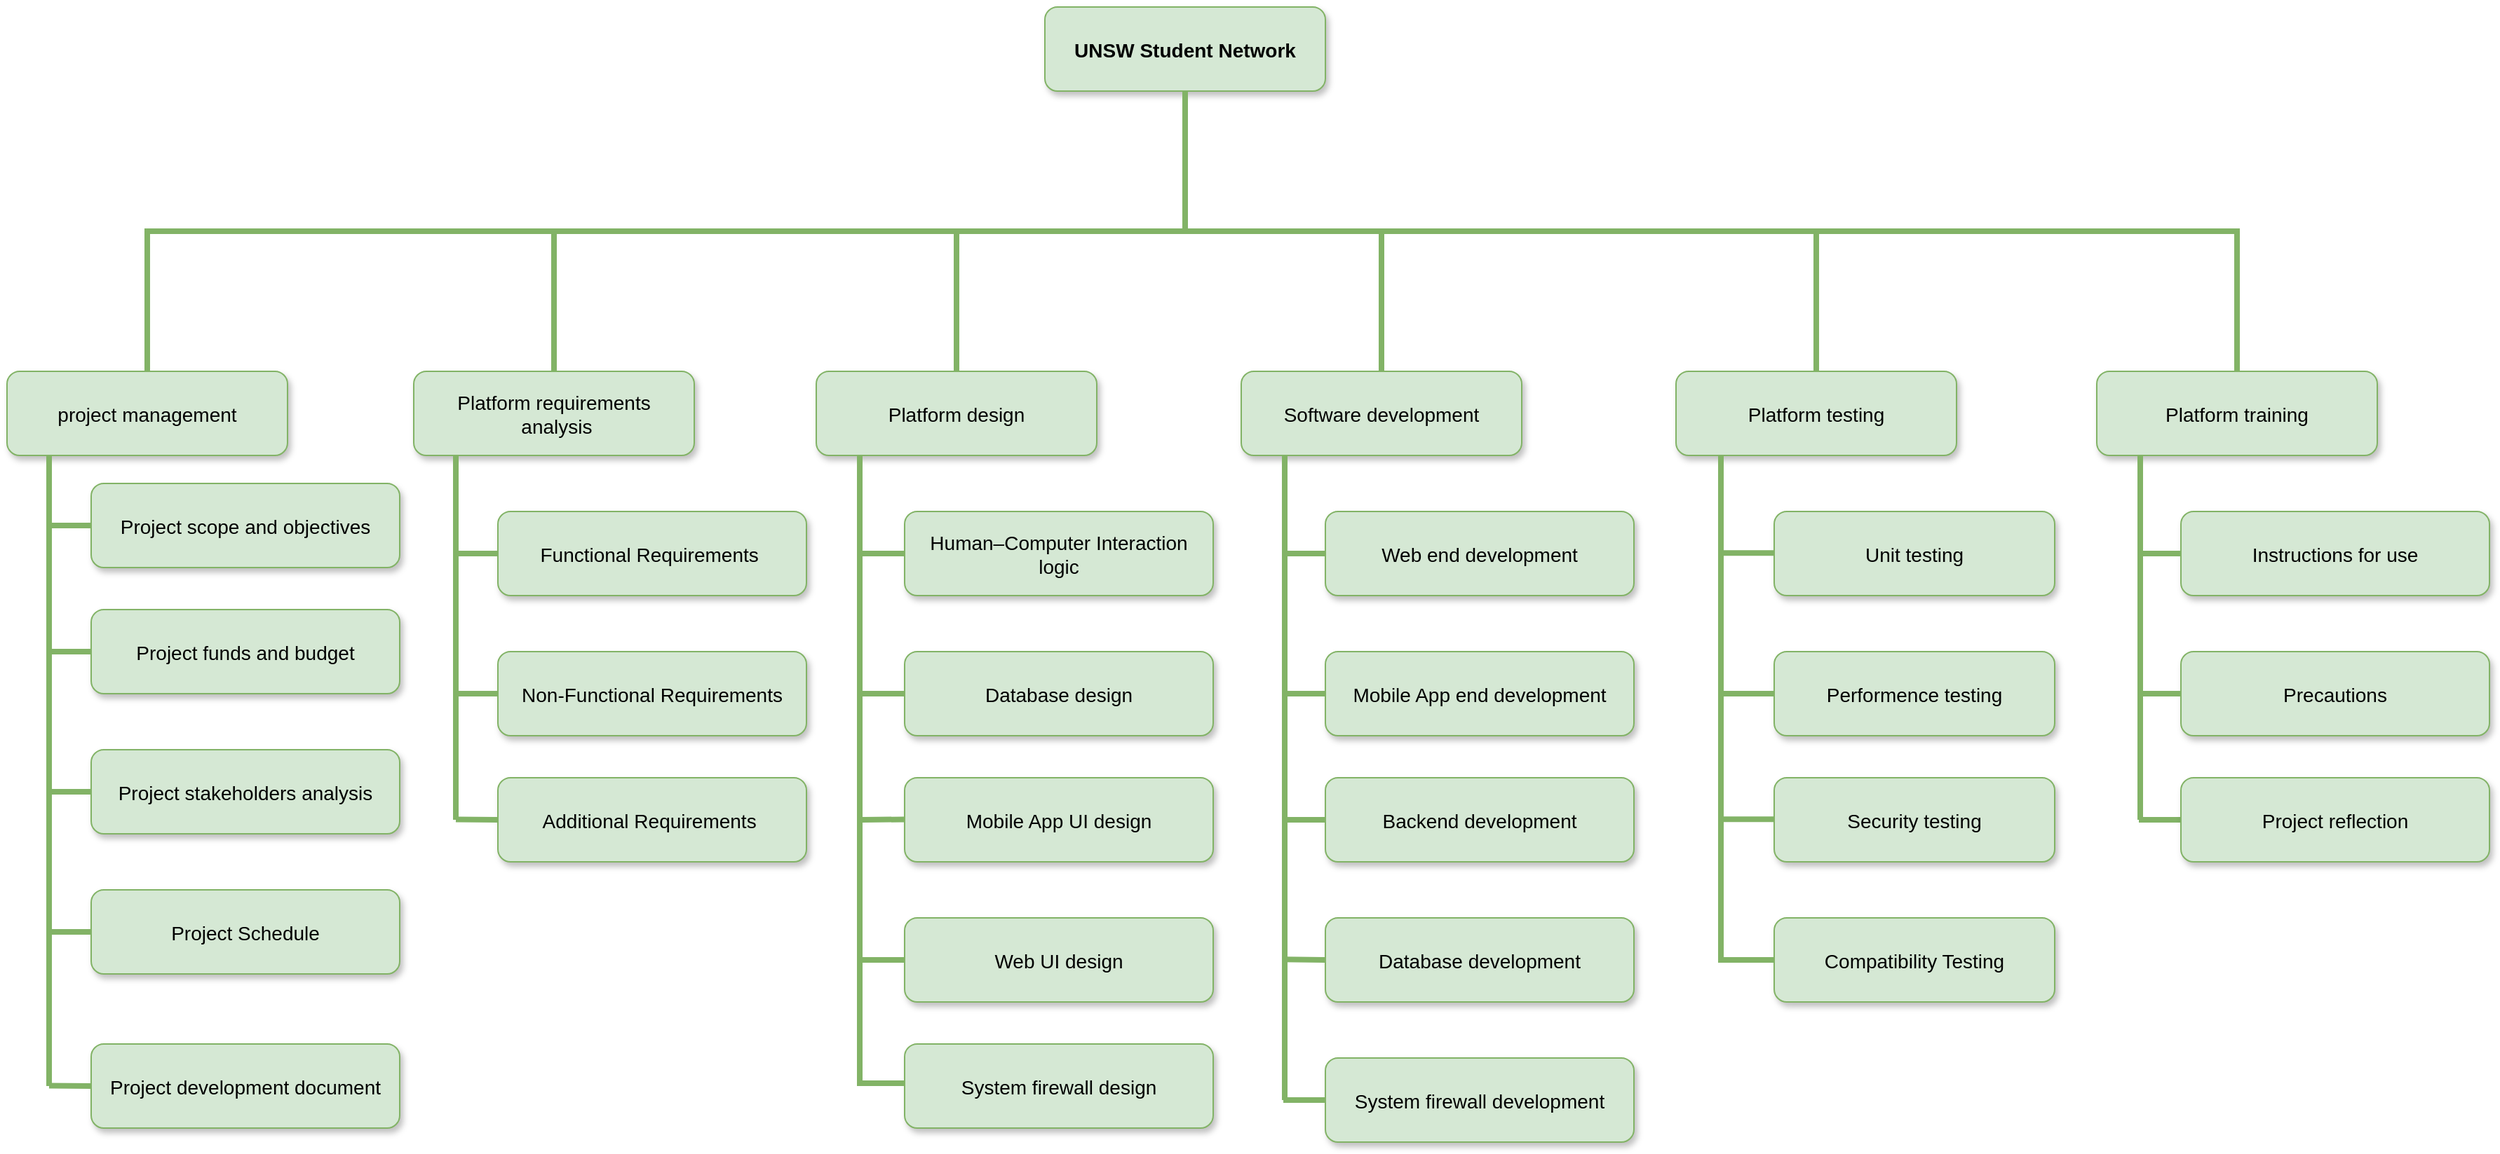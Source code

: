 <mxfile version="21.6.6" type="github">
  <diagram name="Page-1" id="97916047-d0de-89f5-080d-49f4d83e522f">
    <mxGraphModel dx="2049" dy="1117" grid="1" gridSize="10" guides="1" tooltips="1" connect="1" arrows="1" fold="1" page="1" pageScale="1.5" pageWidth="1169" pageHeight="827" background="none" math="0" shadow="0">
      <root>
        <mxCell id="0" />
        <mxCell id="1" parent="0" />
        <mxCell id="2" value="UNSW Student Network" style="rounded=1;fillColor=#d5e8d4;strokeColor=#82b366;shadow=1;fontStyle=1;fontSize=14;" parent="1" vertex="1">
          <mxGeometry x="750" y="180" width="200" height="60" as="geometry" />
        </mxCell>
        <mxCell id="4" value="Project development document" style="rounded=1;fillColor=#d5e8d4;strokeColor=#82b366;shadow=1;fontStyle=0;fontSize=14;" parent="1" vertex="1">
          <mxGeometry x="70" y="920" width="220" height="60" as="geometry" />
        </mxCell>
        <mxCell id="5" value="Platform design" style="rounded=1;fillColor=#d5e8d4;strokeColor=#82b366;shadow=1;fontStyle=0;fontSize=14;" parent="1" vertex="1">
          <mxGeometry x="587" y="440" width="200" height="60" as="geometry" />
        </mxCell>
        <mxCell id="6" value="project management" style="rounded=1;fillColor=#d5e8d4;strokeColor=#82b366;shadow=1;fontStyle=0;fontSize=14;" parent="1" vertex="1">
          <mxGeometry x="10" y="440" width="200" height="60" as="geometry" />
        </mxCell>
        <mxCell id="spksn7wkr87Tgkmr4TmV-58" value="" style="elbow=vertical;strokeWidth=4;endArrow=none;endFill=0;fontStyle=0;strokeColor=#82b366;fillColor=#d5e8d4;exitX=0.5;exitY=1;exitDx=0;exitDy=0;edgeStyle=orthogonalEdgeStyle;" edge="1" parent="1">
          <mxGeometry x="22" y="165.5" width="100" height="100" as="geometry">
            <mxPoint x="40" y="500" as="sourcePoint" />
            <mxPoint x="40" y="950" as="targetPoint" />
          </mxGeometry>
        </mxCell>
        <mxCell id="spksn7wkr87Tgkmr4TmV-60" value="Project scope and objectives" style="rounded=1;fillColor=#d5e8d4;strokeColor=#82B366;shadow=1;fontStyle=0;fontSize=14;" vertex="1" parent="1">
          <mxGeometry x="70" y="520" width="220" height="60" as="geometry" />
        </mxCell>
        <mxCell id="spksn7wkr87Tgkmr4TmV-61" value="" style="endArrow=none;html=1;rounded=1;entryX=0;entryY=0.5;entryDx=0;entryDy=0;strokeColor=#82B366;strokeWidth=4;endFill=0;fontStyle=0" edge="1" parent="1" target="spksn7wkr87Tgkmr4TmV-60">
          <mxGeometry width="50" height="50" relative="1" as="geometry">
            <mxPoint x="40" y="550" as="sourcePoint" />
            <mxPoint x="130" y="650" as="targetPoint" />
          </mxGeometry>
        </mxCell>
        <mxCell id="spksn7wkr87Tgkmr4TmV-62" value="Project funds and budget" style="rounded=1;fillColor=#d5e8d4;strokeColor=#82B366;shadow=1;fontStyle=0;fontSize=14;" vertex="1" parent="1">
          <mxGeometry x="70" y="610" width="220" height="60" as="geometry" />
        </mxCell>
        <mxCell id="spksn7wkr87Tgkmr4TmV-63" value="" style="endArrow=none;html=1;rounded=1;entryX=0;entryY=0.5;entryDx=0;entryDy=0;strokeColor=#82B366;strokeWidth=4;endFill=0;fontStyle=0" edge="1" parent="1" target="spksn7wkr87Tgkmr4TmV-62">
          <mxGeometry width="50" height="50" relative="1" as="geometry">
            <mxPoint x="40" y="640" as="sourcePoint" />
            <mxPoint x="100" y="560" as="targetPoint" />
          </mxGeometry>
        </mxCell>
        <mxCell id="spksn7wkr87Tgkmr4TmV-64" value="Project stakeholders analysis" style="rounded=1;fillColor=#d5e8d4;strokeColor=#82B366;shadow=1;fontStyle=0;fontSize=14;" vertex="1" parent="1">
          <mxGeometry x="70" y="710" width="220" height="60" as="geometry" />
        </mxCell>
        <mxCell id="spksn7wkr87Tgkmr4TmV-65" value="" style="endArrow=none;html=1;rounded=1;entryX=0;entryY=0.5;entryDx=0;entryDy=0;strokeColor=#82B366;strokeWidth=4;endFill=0;fontStyle=0" edge="1" parent="1" target="spksn7wkr87Tgkmr4TmV-64">
          <mxGeometry width="50" height="50" relative="1" as="geometry">
            <mxPoint x="40" y="740" as="sourcePoint" />
            <mxPoint x="100" y="650" as="targetPoint" />
          </mxGeometry>
        </mxCell>
        <mxCell id="spksn7wkr87Tgkmr4TmV-66" value="Project Schedule" style="rounded=1;fillColor=#d5e8d4;strokeColor=#82B366;shadow=1;fontStyle=0;fontSize=14;" vertex="1" parent="1">
          <mxGeometry x="70" y="810" width="220" height="60" as="geometry" />
        </mxCell>
        <mxCell id="spksn7wkr87Tgkmr4TmV-67" value="" style="endArrow=none;html=1;rounded=1;entryX=0;entryY=0.5;entryDx=0;entryDy=0;strokeColor=#82B366;strokeWidth=4;endFill=0;fontStyle=0" edge="1" parent="1" target="spksn7wkr87Tgkmr4TmV-66">
          <mxGeometry width="50" height="50" relative="1" as="geometry">
            <mxPoint x="40" y="840" as="sourcePoint" />
            <mxPoint x="100" y="750" as="targetPoint" />
          </mxGeometry>
        </mxCell>
        <mxCell id="spksn7wkr87Tgkmr4TmV-72" value="" style="endArrow=none;html=1;rounded=1;strokeColor=#82B366;strokeWidth=4;endFill=0;exitX=0.5;exitY=1;exitDx=0;exitDy=0;fontStyle=0" edge="1" parent="1">
          <mxGeometry width="50" height="50" relative="1" as="geometry">
            <mxPoint x="618" y="500" as="sourcePoint" />
            <mxPoint x="618" y="950" as="targetPoint" />
          </mxGeometry>
        </mxCell>
        <mxCell id="spksn7wkr87Tgkmr4TmV-74" value="Web UI design" style="rounded=1;fillColor=#d5e8d4;strokeColor=#82B366;shadow=1;fontStyle=0;fontSize=14;" vertex="1" parent="1">
          <mxGeometry x="650" y="830" width="220" height="60" as="geometry" />
        </mxCell>
        <mxCell id="spksn7wkr87Tgkmr4TmV-75" value="Database design" style="rounded=1;fillColor=#d5e8d4;strokeColor=#82B366;shadow=1;fontStyle=0;fontSize=14;" vertex="1" parent="1">
          <mxGeometry x="650" y="640" width="220" height="60" as="geometry" />
        </mxCell>
        <mxCell id="spksn7wkr87Tgkmr4TmV-76" value="Mobile App UI design" style="rounded=1;fillColor=#d5e8d4;strokeColor=#82B366;shadow=1;fontStyle=0;fontSize=14;" vertex="1" parent="1">
          <mxGeometry x="650" y="730" width="220" height="60" as="geometry" />
        </mxCell>
        <mxCell id="spksn7wkr87Tgkmr4TmV-77" value="Platform requirements&#xa; analysis" style="rounded=1;fillColor=#d5e8d4;strokeColor=#82b366;shadow=1;fontStyle=0;fontSize=14;" vertex="1" parent="1">
          <mxGeometry x="300" y="440" width="200" height="60" as="geometry" />
        </mxCell>
        <mxCell id="spksn7wkr87Tgkmr4TmV-78" style="edgeStyle=orthogonalEdgeStyle;rounded=0;orthogonalLoop=1;jettySize=auto;html=1;exitX=0.5;exitY=1;exitDx=0;exitDy=0;fontStyle=0" edge="1" parent="1" source="4" target="4">
          <mxGeometry relative="1" as="geometry" />
        </mxCell>
        <mxCell id="spksn7wkr87Tgkmr4TmV-79" value="Human–Computer Interaction &#xa;logic" style="rounded=1;fillColor=#d5e8d4;strokeColor=#82B366;shadow=1;fontStyle=0;fontSize=14;" vertex="1" parent="1">
          <mxGeometry x="650" y="540" width="220" height="60" as="geometry" />
        </mxCell>
        <mxCell id="spksn7wkr87Tgkmr4TmV-80" value="System firewall design" style="rounded=1;fillColor=#d5e8d4;strokeColor=#82B366;shadow=1;fontStyle=0;fontSize=14;" vertex="1" parent="1">
          <mxGeometry x="650" y="920" width="220" height="60" as="geometry" />
        </mxCell>
        <mxCell id="spksn7wkr87Tgkmr4TmV-81" value="Functional Requirements " style="rounded=1;fillColor=#d5e8d4;strokeColor=#82B366;shadow=1;fontStyle=0;fontSize=14;" vertex="1" parent="1">
          <mxGeometry x="360" y="540" width="220" height="60" as="geometry" />
        </mxCell>
        <mxCell id="spksn7wkr87Tgkmr4TmV-82" value="Non-Functional Requirements" style="rounded=1;fillColor=#d5e8d4;strokeColor=#82B366;shadow=1;fontStyle=0;fontSize=14;" vertex="1" parent="1">
          <mxGeometry x="360" y="640" width="220" height="60" as="geometry" />
        </mxCell>
        <mxCell id="spksn7wkr87Tgkmr4TmV-83" value="Additional Requirements " style="rounded=1;fillColor=#d5e8d4;strokeColor=#82B366;shadow=1;fontStyle=0;fontSize=14;" vertex="1" parent="1">
          <mxGeometry x="360" y="730" width="220" height="60" as="geometry" />
        </mxCell>
        <mxCell id="spksn7wkr87Tgkmr4TmV-86" value="Software development" style="rounded=1;fillColor=#d5e8d4;strokeColor=#82b366;shadow=1;fontStyle=0;fontSize=14;" vertex="1" parent="1">
          <mxGeometry x="890" y="440" width="200" height="60" as="geometry" />
        </mxCell>
        <mxCell id="spksn7wkr87Tgkmr4TmV-87" value="System firewall development" style="rounded=1;fillColor=#d5e8d4;strokeColor=#82b366;shadow=1;fontStyle=0;fontSize=14;" vertex="1" parent="1">
          <mxGeometry x="950" y="930" width="220" height="60" as="geometry" />
        </mxCell>
        <mxCell id="spksn7wkr87Tgkmr4TmV-88" value="" style="endArrow=none;html=1;rounded=1;strokeColor=#82B366;strokeWidth=4;endFill=0;exitX=0.25;exitY=1;exitDx=0;exitDy=0;fontStyle=0" edge="1" parent="1">
          <mxGeometry width="50" height="50" relative="1" as="geometry">
            <mxPoint x="330" y="500" as="sourcePoint" />
            <mxPoint x="330" y="760" as="targetPoint" />
          </mxGeometry>
        </mxCell>
        <mxCell id="spksn7wkr87Tgkmr4TmV-90" value="" style="endArrow=none;html=1;rounded=1;strokeColor=#82B366;strokeWidth=4;endFill=0;entryX=0;entryY=0.5;entryDx=0;entryDy=0;fontStyle=0" edge="1" parent="1" target="4">
          <mxGeometry width="50" height="50" relative="1" as="geometry">
            <mxPoint x="40" y="949.75" as="sourcePoint" />
            <mxPoint x="60" y="970" as="targetPoint" />
          </mxGeometry>
        </mxCell>
        <mxCell id="spksn7wkr87Tgkmr4TmV-94" value="" style="endArrow=none;html=1;rounded=1;strokeColor=#82B366;strokeWidth=4;endFill=0;entryX=0;entryY=0.5;entryDx=0;entryDy=0;fontStyle=0" edge="1" parent="1" target="spksn7wkr87Tgkmr4TmV-82">
          <mxGeometry width="50" height="50" relative="1" as="geometry">
            <mxPoint x="330" y="670" as="sourcePoint" />
            <mxPoint x="350" y="680" as="targetPoint" />
          </mxGeometry>
        </mxCell>
        <mxCell id="spksn7wkr87Tgkmr4TmV-95" value="" style="endArrow=none;html=1;rounded=1;entryX=0;entryY=0.5;entryDx=0;entryDy=0;strokeColor=#82B366;strokeWidth=4;endFill=0;fontStyle=0" edge="1" parent="1" target="spksn7wkr87Tgkmr4TmV-81">
          <mxGeometry width="50" height="50" relative="1" as="geometry">
            <mxPoint x="330" y="570" as="sourcePoint" />
            <mxPoint x="350" y="580" as="targetPoint" />
          </mxGeometry>
        </mxCell>
        <mxCell id="spksn7wkr87Tgkmr4TmV-96" value="" style="endArrow=none;html=1;rounded=1;strokeColor=#82B366;strokeWidth=4;endFill=0;entryX=0;entryY=0.5;entryDx=0;entryDy=0;fontStyle=0" edge="1" parent="1" target="spksn7wkr87Tgkmr4TmV-83">
          <mxGeometry width="50" height="50" relative="1" as="geometry">
            <mxPoint x="330" y="759.71" as="sourcePoint" />
            <mxPoint x="350" y="780" as="targetPoint" />
          </mxGeometry>
        </mxCell>
        <mxCell id="spksn7wkr87Tgkmr4TmV-97" value="Web end development" style="rounded=1;fillColor=#d5e8d4;strokeColor=#82B366;shadow=1;fontStyle=0;fontSize=14;" vertex="1" parent="1">
          <mxGeometry x="950" y="540" width="220" height="60" as="geometry" />
        </mxCell>
        <mxCell id="spksn7wkr87Tgkmr4TmV-98" value="" style="endArrow=none;html=1;rounded=1;strokeColor=#82B366;strokeWidth=4;endFill=0;exitX=0.25;exitY=1;exitDx=0;exitDy=0;fontStyle=0" edge="1" parent="1">
          <mxGeometry width="50" height="50" relative="1" as="geometry">
            <mxPoint x="921.0" y="500" as="sourcePoint" />
            <mxPoint x="921" y="960" as="targetPoint" />
          </mxGeometry>
        </mxCell>
        <mxCell id="spksn7wkr87Tgkmr4TmV-99" value="Mobile App end development" style="rounded=1;fillColor=#d5e8d4;strokeColor=#82B366;shadow=1;fontStyle=0;fontSize=14;" vertex="1" parent="1">
          <mxGeometry x="950" y="640" width="220" height="60" as="geometry" />
        </mxCell>
        <mxCell id="spksn7wkr87Tgkmr4TmV-100" value="Database development" style="rounded=1;fillColor=#d5e8d4;strokeColor=#82B366;shadow=1;fontStyle=0;fontSize=14;" vertex="1" parent="1">
          <mxGeometry x="950" y="830" width="220" height="60" as="geometry" />
        </mxCell>
        <mxCell id="spksn7wkr87Tgkmr4TmV-101" value="Backend development" style="rounded=1;fillColor=#d5e8d4;strokeColor=#82B366;shadow=1;fontStyle=0;fontSize=14;" vertex="1" parent="1">
          <mxGeometry x="950" y="730" width="220" height="60" as="geometry" />
        </mxCell>
        <mxCell id="spksn7wkr87Tgkmr4TmV-103" value="Platform testing" style="rounded=1;fillColor=#d5e8d4;strokeColor=#82b366;shadow=1;fontStyle=0;fontSize=14;" vertex="1" parent="1">
          <mxGeometry x="1200" y="440" width="200" height="60" as="geometry" />
        </mxCell>
        <mxCell id="spksn7wkr87Tgkmr4TmV-104" value="Performence testing" style="rounded=1;fillColor=#d5e8d4;strokeColor=#82b366;shadow=1;fontStyle=0;fontSize=14;" vertex="1" parent="1">
          <mxGeometry x="1270" y="640" width="200" height="60" as="geometry" />
        </mxCell>
        <mxCell id="spksn7wkr87Tgkmr4TmV-105" value="" style="endArrow=none;html=1;rounded=1;strokeColor=#82B366;strokeWidth=4;endFill=0;exitX=0.25;exitY=1;exitDx=0;exitDy=0;fontStyle=0" edge="1" parent="1">
          <mxGeometry width="50" height="50" relative="1" as="geometry">
            <mxPoint x="1232" y="500" as="sourcePoint" />
            <mxPoint x="1232" y="860" as="targetPoint" />
          </mxGeometry>
        </mxCell>
        <mxCell id="spksn7wkr87Tgkmr4TmV-106" value="Security testing" style="rounded=1;fillColor=#d5e8d4;strokeColor=#82b366;shadow=1;fontStyle=0;fontSize=14;" vertex="1" parent="1">
          <mxGeometry x="1270" y="730" width="200" height="60" as="geometry" />
        </mxCell>
        <mxCell id="spksn7wkr87Tgkmr4TmV-107" value="Unit testing" style="rounded=1;fillColor=#d5e8d4;strokeColor=#82b366;shadow=1;fontStyle=0;fontSize=14;" vertex="1" parent="1">
          <mxGeometry x="1270" y="540" width="200" height="60" as="geometry" />
        </mxCell>
        <mxCell id="spksn7wkr87Tgkmr4TmV-108" value="Compatibility Testing" style="rounded=1;fillColor=#d5e8d4;strokeColor=#82b366;shadow=1;fontStyle=0;fontSize=14;" vertex="1" parent="1">
          <mxGeometry x="1270" y="830" width="200" height="60" as="geometry" />
        </mxCell>
        <mxCell id="spksn7wkr87Tgkmr4TmV-111" value="" style="endArrow=none;html=1;rounded=1;entryX=0;entryY=0.5;entryDx=0;entryDy=0;strokeColor=#82B366;strokeWidth=4;endFill=0;fontStyle=0" edge="1" parent="1" target="spksn7wkr87Tgkmr4TmV-79">
          <mxGeometry width="50" height="50" relative="1" as="geometry">
            <mxPoint x="620" y="570" as="sourcePoint" />
            <mxPoint x="640" y="580" as="targetPoint" />
          </mxGeometry>
        </mxCell>
        <mxCell id="spksn7wkr87Tgkmr4TmV-112" value="" style="endArrow=none;html=1;rounded=1;entryX=0;entryY=0.5;entryDx=0;entryDy=0;strokeColor=#82B366;strokeWidth=4;endFill=0;fontStyle=0" edge="1" parent="1" target="spksn7wkr87Tgkmr4TmV-75">
          <mxGeometry width="50" height="50" relative="1" as="geometry">
            <mxPoint x="620" y="670" as="sourcePoint" />
            <mxPoint x="652" y="660" as="targetPoint" />
          </mxGeometry>
        </mxCell>
        <mxCell id="spksn7wkr87Tgkmr4TmV-113" value="" style="endArrow=none;html=1;rounded=1;entryX=0;entryY=0.5;entryDx=0;entryDy=0;strokeColor=#82B366;strokeWidth=4;endFill=0;fontStyle=0" edge="1" parent="1">
          <mxGeometry width="50" height="50" relative="1" as="geometry">
            <mxPoint x="620" y="760" as="sourcePoint" />
            <mxPoint x="650" y="759.73" as="targetPoint" />
          </mxGeometry>
        </mxCell>
        <mxCell id="spksn7wkr87Tgkmr4TmV-114" value="" style="endArrow=none;html=1;rounded=1;entryX=0;entryY=0.5;entryDx=0;entryDy=0;strokeColor=#82B366;strokeWidth=4;endFill=0;fontStyle=0" edge="1" parent="1" target="spksn7wkr87Tgkmr4TmV-74">
          <mxGeometry width="50" height="50" relative="1" as="geometry">
            <mxPoint x="620" y="860" as="sourcePoint" />
            <mxPoint x="657" y="810" as="targetPoint" />
          </mxGeometry>
        </mxCell>
        <mxCell id="spksn7wkr87Tgkmr4TmV-121" value="" style="endArrow=none;html=1;rounded=1;entryX=0;entryY=0.5;entryDx=0;entryDy=0;strokeColor=#82B366;strokeWidth=4;endFill=0;fontStyle=0" edge="1" parent="1" target="spksn7wkr87Tgkmr4TmV-87">
          <mxGeometry width="50" height="50" relative="1" as="geometry">
            <mxPoint x="920" y="960" as="sourcePoint" />
            <mxPoint x="970" y="770" as="targetPoint" />
          </mxGeometry>
        </mxCell>
        <mxCell id="spksn7wkr87Tgkmr4TmV-122" value="" style="endArrow=none;html=1;rounded=1;entryX=0;entryY=0.5;entryDx=0;entryDy=0;strokeColor=#82B366;strokeWidth=4;endFill=0;fontStyle=0" edge="1" parent="1">
          <mxGeometry width="50" height="50" relative="1" as="geometry">
            <mxPoint x="620" y="948" as="sourcePoint" />
            <mxPoint x="650" y="948" as="targetPoint" />
          </mxGeometry>
        </mxCell>
        <mxCell id="spksn7wkr87Tgkmr4TmV-123" value="" style="endArrow=none;html=1;rounded=1;entryX=0;entryY=0.5;entryDx=0;entryDy=0;strokeColor=#82B366;strokeWidth=4;endFill=0;fontStyle=0" edge="1" parent="1" target="spksn7wkr87Tgkmr4TmV-100">
          <mxGeometry width="50" height="50" relative="1" as="geometry">
            <mxPoint x="920" y="859.68" as="sourcePoint" />
            <mxPoint x="950" y="859.68" as="targetPoint" />
          </mxGeometry>
        </mxCell>
        <mxCell id="spksn7wkr87Tgkmr4TmV-124" value="" style="endArrow=none;html=1;rounded=1;entryX=0;entryY=0.5;entryDx=0;entryDy=0;strokeColor=#82B366;strokeWidth=4;endFill=0;fontStyle=0" edge="1" parent="1" target="spksn7wkr87Tgkmr4TmV-101">
          <mxGeometry width="50" height="50" relative="1" as="geometry">
            <mxPoint x="920" y="760" as="sourcePoint" />
            <mxPoint x="970" y="980" as="targetPoint" />
          </mxGeometry>
        </mxCell>
        <mxCell id="spksn7wkr87Tgkmr4TmV-125" value="" style="endArrow=none;html=1;rounded=1;entryX=0;entryY=0.5;entryDx=0;entryDy=0;strokeColor=#82B366;strokeWidth=4;endFill=0;fontStyle=0" edge="1" parent="1" target="spksn7wkr87Tgkmr4TmV-99">
          <mxGeometry width="50" height="50" relative="1" as="geometry">
            <mxPoint x="920" y="670" as="sourcePoint" />
            <mxPoint x="980" y="990" as="targetPoint" />
          </mxGeometry>
        </mxCell>
        <mxCell id="spksn7wkr87Tgkmr4TmV-126" value="" style="endArrow=none;html=1;rounded=1;entryX=0;entryY=0.5;entryDx=0;entryDy=0;strokeColor=#82B366;strokeWidth=4;endFill=0;fontStyle=0" edge="1" parent="1" target="spksn7wkr87Tgkmr4TmV-97">
          <mxGeometry width="50" height="50" relative="1" as="geometry">
            <mxPoint x="920" y="570" as="sourcePoint" />
            <mxPoint x="990" y="1000" as="targetPoint" />
          </mxGeometry>
        </mxCell>
        <mxCell id="spksn7wkr87Tgkmr4TmV-127" value="Platform training" style="rounded=1;fillColor=#d5e8d4;strokeColor=#82b366;shadow=1;fontStyle=0;fontSize=14;" vertex="1" parent="1">
          <mxGeometry x="1500" y="440" width="200" height="60" as="geometry" />
        </mxCell>
        <mxCell id="spksn7wkr87Tgkmr4TmV-129" value="Instructions for use" style="rounded=1;fillColor=#d5e8d4;strokeColor=#82B366;shadow=1;fontStyle=0;fontSize=14;" vertex="1" parent="1">
          <mxGeometry x="1560" y="540" width="220" height="60" as="geometry" />
        </mxCell>
        <mxCell id="spksn7wkr87Tgkmr4TmV-130" value="" style="endArrow=none;html=1;rounded=1;strokeColor=#82B366;strokeWidth=4;endFill=0;exitX=0.25;exitY=1;exitDx=0;exitDy=0;fontStyle=0" edge="1" parent="1">
          <mxGeometry width="50" height="50" relative="1" as="geometry">
            <mxPoint x="1531.0" y="500" as="sourcePoint" />
            <mxPoint x="1531" y="760" as="targetPoint" />
          </mxGeometry>
        </mxCell>
        <mxCell id="spksn7wkr87Tgkmr4TmV-131" value="Precautions " style="rounded=1;fillColor=#d5e8d4;strokeColor=#82B366;shadow=1;fontStyle=0;fontSize=14;" vertex="1" parent="1">
          <mxGeometry x="1560" y="640" width="220" height="60" as="geometry" />
        </mxCell>
        <mxCell id="spksn7wkr87Tgkmr4TmV-136" value="" style="endArrow=none;html=1;rounded=1;entryX=0;entryY=0.5;entryDx=0;entryDy=0;strokeColor=#82B366;strokeWidth=4;endFill=0;fontStyle=0" edge="1" parent="1">
          <mxGeometry width="50" height="50" relative="1" as="geometry">
            <mxPoint x="1530" y="760" as="sourcePoint" />
            <mxPoint x="1560" y="760" as="targetPoint" />
          </mxGeometry>
        </mxCell>
        <mxCell id="spksn7wkr87Tgkmr4TmV-137" value="" style="endArrow=none;html=1;rounded=1;entryX=0;entryY=0.5;entryDx=0;entryDy=0;strokeColor=#82B366;strokeWidth=4;endFill=0;fontStyle=0" edge="1" parent="1" target="spksn7wkr87Tgkmr4TmV-131">
          <mxGeometry width="50" height="50" relative="1" as="geometry">
            <mxPoint x="1530" y="670" as="sourcePoint" />
            <mxPoint x="1590" y="990" as="targetPoint" />
          </mxGeometry>
        </mxCell>
        <mxCell id="spksn7wkr87Tgkmr4TmV-138" value="" style="endArrow=none;html=1;rounded=1;entryX=0;entryY=0.5;entryDx=0;entryDy=0;strokeColor=#82B366;strokeWidth=4;endFill=0;fontStyle=0" edge="1" parent="1" target="spksn7wkr87Tgkmr4TmV-129">
          <mxGeometry width="50" height="50" relative="1" as="geometry">
            <mxPoint x="1530" y="570" as="sourcePoint" />
            <mxPoint x="1600" y="1000" as="targetPoint" />
          </mxGeometry>
        </mxCell>
        <mxCell id="spksn7wkr87Tgkmr4TmV-140" value="" style="endArrow=none;html=1;rounded=1;entryX=0;entryY=0.5;entryDx=0;entryDy=0;strokeColor=#82B366;strokeWidth=4;endFill=0;fontStyle=0" edge="1" parent="1" target="spksn7wkr87Tgkmr4TmV-108">
          <mxGeometry width="50" height="50" relative="1" as="geometry">
            <mxPoint x="1230" y="860" as="sourcePoint" />
            <mxPoint x="1300" y="920" as="targetPoint" />
          </mxGeometry>
        </mxCell>
        <mxCell id="spksn7wkr87Tgkmr4TmV-141" value="" style="endArrow=none;html=1;rounded=1;entryX=0;entryY=0.5;entryDx=0;entryDy=0;strokeColor=#82B366;strokeWidth=4;endFill=0;fontStyle=0" edge="1" parent="1">
          <mxGeometry width="50" height="50" relative="1" as="geometry">
            <mxPoint x="1230" y="759.64" as="sourcePoint" />
            <mxPoint x="1270" y="759.64" as="targetPoint" />
          </mxGeometry>
        </mxCell>
        <mxCell id="spksn7wkr87Tgkmr4TmV-142" value="" style="endArrow=none;html=1;rounded=1;entryX=0;entryY=0.5;entryDx=0;entryDy=0;strokeColor=#82B366;strokeWidth=4;endFill=0;fontStyle=0" edge="1" parent="1">
          <mxGeometry width="50" height="50" relative="1" as="geometry">
            <mxPoint x="1230" y="670" as="sourcePoint" />
            <mxPoint x="1270" y="670" as="targetPoint" />
          </mxGeometry>
        </mxCell>
        <mxCell id="spksn7wkr87Tgkmr4TmV-143" value="" style="endArrow=none;html=1;rounded=1;entryX=0;entryY=0.5;entryDx=0;entryDy=0;strokeColor=#82B366;strokeWidth=4;endFill=0;fontStyle=0" edge="1" parent="1">
          <mxGeometry width="50" height="50" relative="1" as="geometry">
            <mxPoint x="1230" y="569.64" as="sourcePoint" />
            <mxPoint x="1270" y="569.64" as="targetPoint" />
          </mxGeometry>
        </mxCell>
        <mxCell id="spksn7wkr87Tgkmr4TmV-144" value="Project reflection" style="rounded=1;fillColor=#d5e8d4;strokeColor=#82B366;shadow=1;fontStyle=0;fontSize=14;" vertex="1" parent="1">
          <mxGeometry x="1560" y="730" width="220" height="60" as="geometry" />
        </mxCell>
        <mxCell id="spksn7wkr87Tgkmr4TmV-146" value="" style="endArrow=none;html=1;rounded=0;strokeColor=#82B366;endFill=0;strokeWidth=4;exitX=0.5;exitY=1;exitDx=0;exitDy=0;entryX=0.5;entryY=0;entryDx=0;entryDy=0;edgeStyle=orthogonalEdgeStyle;" edge="1" parent="1" source="2" target="spksn7wkr87Tgkmr4TmV-86">
          <mxGeometry width="50" height="50" relative="1" as="geometry">
            <mxPoint x="1050" y="330" as="sourcePoint" />
            <mxPoint x="1100" y="280" as="targetPoint" />
          </mxGeometry>
        </mxCell>
        <mxCell id="spksn7wkr87Tgkmr4TmV-147" value="" style="endArrow=none;html=1;rounded=0;strokeColor=#82B366;endFill=0;strokeWidth=4;exitX=0.5;exitY=1;exitDx=0;exitDy=0;entryX=0.5;entryY=0;entryDx=0;entryDy=0;edgeStyle=orthogonalEdgeStyle;" edge="1" parent="1" source="2" target="6">
          <mxGeometry width="50" height="50" relative="1" as="geometry">
            <mxPoint x="860" y="250" as="sourcePoint" />
            <mxPoint x="1000" y="450" as="targetPoint" />
          </mxGeometry>
        </mxCell>
        <mxCell id="spksn7wkr87Tgkmr4TmV-149" value="" style="endArrow=none;html=1;rounded=0;strokeColor=#82B366;endFill=0;strokeWidth=4;exitX=0.5;exitY=1;exitDx=0;exitDy=0;entryX=0.5;entryY=0;entryDx=0;entryDy=0;edgeStyle=orthogonalEdgeStyle;" edge="1" parent="1" source="2" target="spksn7wkr87Tgkmr4TmV-77">
          <mxGeometry width="50" height="50" relative="1" as="geometry">
            <mxPoint x="860" y="250" as="sourcePoint" />
            <mxPoint x="120" y="450" as="targetPoint" />
          </mxGeometry>
        </mxCell>
        <mxCell id="spksn7wkr87Tgkmr4TmV-150" value="" style="endArrow=none;html=1;rounded=0;strokeColor=#82B366;endFill=0;strokeWidth=4;exitX=0.5;exitY=1;exitDx=0;exitDy=0;entryX=0.5;entryY=0;entryDx=0;entryDy=0;edgeStyle=orthogonalEdgeStyle;" edge="1" parent="1" source="2" target="5">
          <mxGeometry width="50" height="50" relative="1" as="geometry">
            <mxPoint x="870" y="260" as="sourcePoint" />
            <mxPoint x="130" y="460" as="targetPoint" />
          </mxGeometry>
        </mxCell>
        <mxCell id="spksn7wkr87Tgkmr4TmV-151" value="" style="endArrow=none;html=1;rounded=0;strokeColor=#82B366;endFill=0;strokeWidth=4;exitX=0.5;exitY=1;exitDx=0;exitDy=0;entryX=0.5;entryY=0;entryDx=0;entryDy=0;edgeStyle=orthogonalEdgeStyle;" edge="1" parent="1" source="2" target="spksn7wkr87Tgkmr4TmV-103">
          <mxGeometry width="50" height="50" relative="1" as="geometry">
            <mxPoint x="880" y="270" as="sourcePoint" />
            <mxPoint x="140" y="470" as="targetPoint" />
          </mxGeometry>
        </mxCell>
        <mxCell id="spksn7wkr87Tgkmr4TmV-152" value="" style="endArrow=none;html=1;rounded=0;strokeColor=#82B366;endFill=0;strokeWidth=4;exitX=0.5;exitY=1;exitDx=0;exitDy=0;entryX=0.5;entryY=0;entryDx=0;entryDy=0;edgeStyle=orthogonalEdgeStyle;" edge="1" parent="1" source="2" target="spksn7wkr87Tgkmr4TmV-127">
          <mxGeometry width="50" height="50" relative="1" as="geometry">
            <mxPoint x="890" y="280" as="sourcePoint" />
            <mxPoint x="150" y="480" as="targetPoint" />
          </mxGeometry>
        </mxCell>
      </root>
    </mxGraphModel>
  </diagram>
</mxfile>
